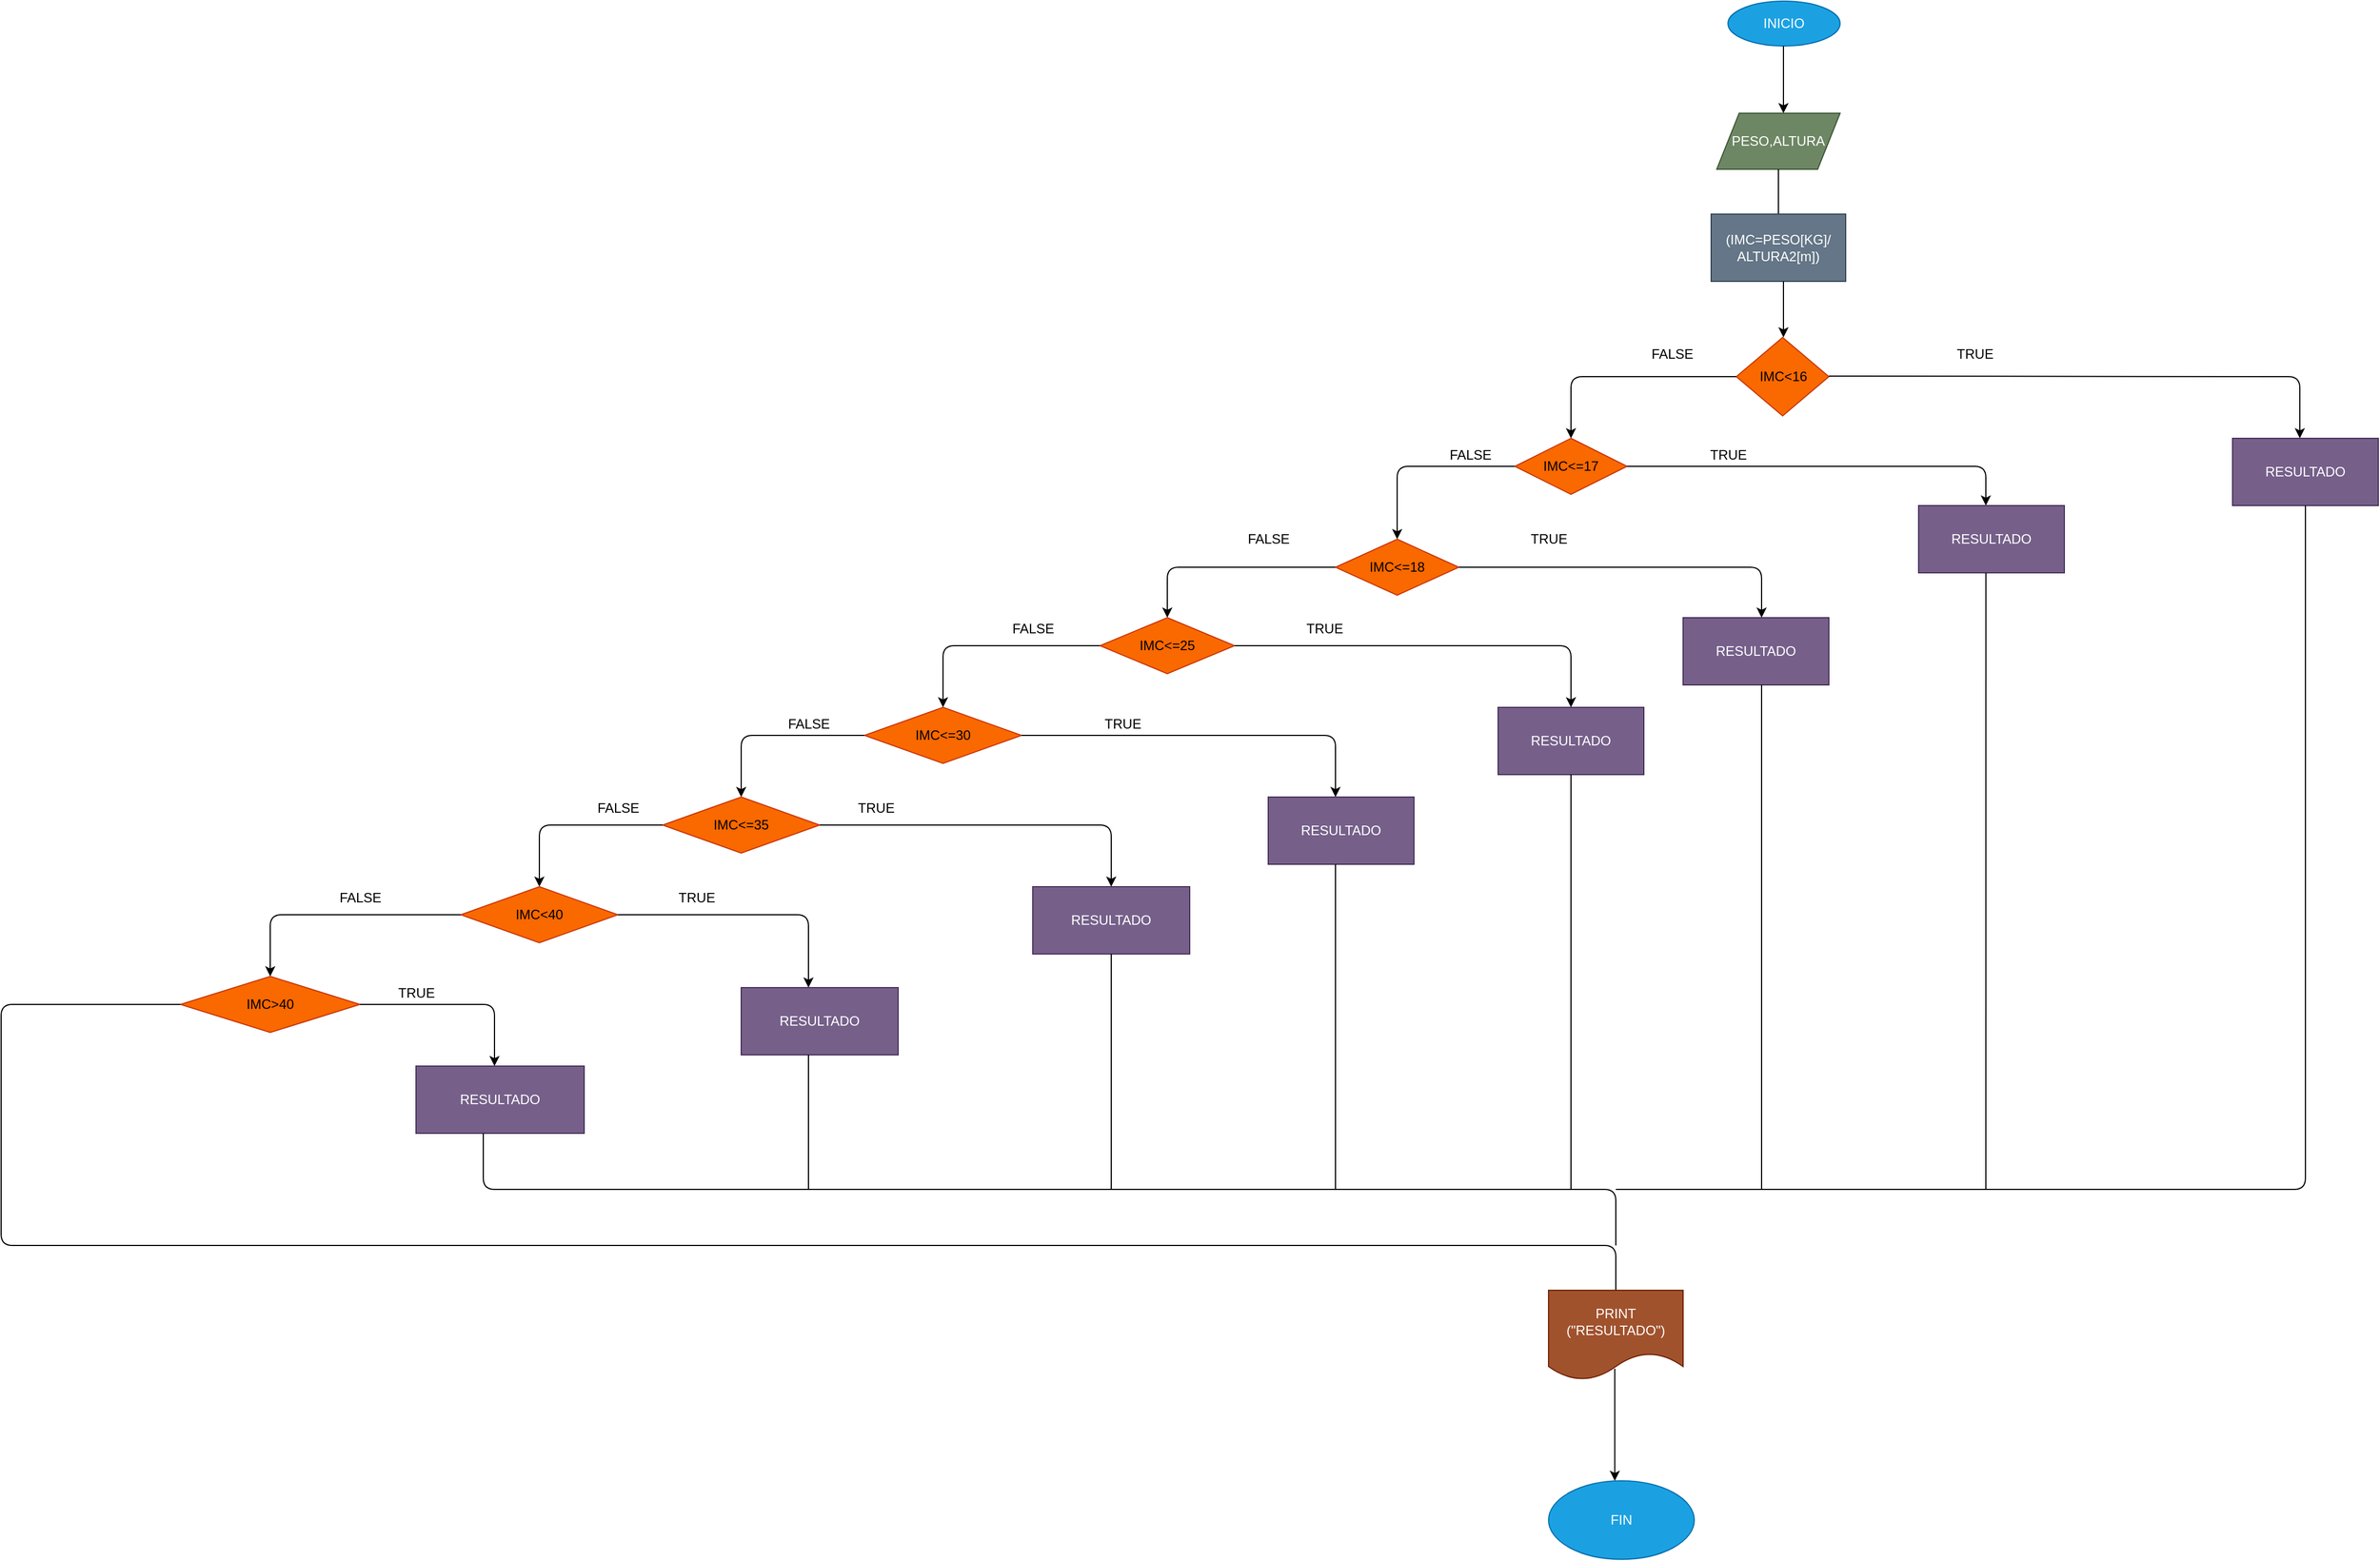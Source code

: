 <mxfile>
    <diagram id="MBwd5355Nco0bw9_y75v" name="Página-1">
        <mxGraphModel dx="3497" dy="722" grid="1" gridSize="10" guides="1" tooltips="1" connect="1" arrows="1" fold="1" page="1" pageScale="1" pageWidth="2339" pageHeight="3300" math="0" shadow="0">
            <root>
                <mxCell id="0"/>
                <mxCell id="1" parent="0"/>
                <mxCell id="2" value="INICIO" style="ellipse;whiteSpace=wrap;html=1;fillColor=#1ba1e2;fontColor=#ffffff;strokeColor=#006EAF;" vertex="1" parent="1">
                    <mxGeometry x="300" y="10" width="100" height="40" as="geometry"/>
                </mxCell>
                <mxCell id="3" value="" style="endArrow=classic;html=1;" edge="1" parent="1">
                    <mxGeometry width="50" height="50" relative="1" as="geometry">
                        <mxPoint x="349.5" y="50" as="sourcePoint"/>
                        <mxPoint x="349.5" y="110" as="targetPoint"/>
                    </mxGeometry>
                </mxCell>
                <mxCell id="4" value="PESO,ALTURA" style="shape=parallelogram;perimeter=parallelogramPerimeter;whiteSpace=wrap;html=1;fixedSize=1;fillColor=#6d8764;fontColor=#ffffff;strokeColor=#3A5431;" vertex="1" parent="1">
                    <mxGeometry x="290" y="110" width="110" height="50" as="geometry"/>
                </mxCell>
                <mxCell id="5" value="" style="endArrow=none;html=1;entryX=0.5;entryY=1;entryDx=0;entryDy=0;" edge="1" parent="1" target="4">
                    <mxGeometry width="50" height="50" relative="1" as="geometry">
                        <mxPoint x="345" y="200" as="sourcePoint"/>
                        <mxPoint x="350" y="180" as="targetPoint"/>
                    </mxGeometry>
                </mxCell>
                <mxCell id="6" value="(IMC=PESO[KG]/&lt;br&gt;ALTURA2[m])" style="rounded=0;whiteSpace=wrap;html=1;fillColor=#647687;fontColor=#ffffff;strokeColor=#314354;" vertex="1" parent="1">
                    <mxGeometry x="285" y="200" width="120" height="60" as="geometry"/>
                </mxCell>
                <mxCell id="7" value="" style="endArrow=classic;html=1;" edge="1" parent="1">
                    <mxGeometry width="50" height="50" relative="1" as="geometry">
                        <mxPoint x="349.5" y="260" as="sourcePoint"/>
                        <mxPoint x="349.5" y="310" as="targetPoint"/>
                    </mxGeometry>
                </mxCell>
                <mxCell id="8" value="IMC&amp;lt;16" style="rhombus;whiteSpace=wrap;html=1;fillColor=#fa6800;fontColor=#000000;strokeColor=#C73500;" vertex="1" parent="1">
                    <mxGeometry x="307.5" y="310" width="82.5" height="70" as="geometry"/>
                </mxCell>
                <mxCell id="9" value="" style="endArrow=classic;html=1;" edge="1" parent="1">
                    <mxGeometry width="50" height="50" relative="1" as="geometry">
                        <mxPoint x="390" y="344.5" as="sourcePoint"/>
                        <mxPoint x="810" y="400" as="targetPoint"/>
                        <Array as="points">
                            <mxPoint x="810" y="345"/>
                        </Array>
                    </mxGeometry>
                </mxCell>
                <mxCell id="10" value="" style="endArrow=classic;html=1;exitX=0;exitY=0.5;exitDx=0;exitDy=0;" edge="1" parent="1" source="8">
                    <mxGeometry width="50" height="50" relative="1" as="geometry">
                        <mxPoint x="140" y="360" as="sourcePoint"/>
                        <mxPoint x="160" y="400" as="targetPoint"/>
                        <Array as="points">
                            <mxPoint x="160" y="345"/>
                        </Array>
                    </mxGeometry>
                </mxCell>
                <mxCell id="11" value="IMC&amp;lt;=17" style="rhombus;whiteSpace=wrap;html=1;fillColor=#fa6800;fontColor=#000000;strokeColor=#C73500;" vertex="1" parent="1">
                    <mxGeometry x="110" y="400" width="100" height="50" as="geometry"/>
                </mxCell>
                <mxCell id="12" value="" style="endArrow=classic;html=1;exitX=0;exitY=0.5;exitDx=0;exitDy=0;entryX=0.5;entryY=0;entryDx=0;entryDy=0;" edge="1" parent="1" source="11" target="16">
                    <mxGeometry width="50" height="50" relative="1" as="geometry">
                        <mxPoint x="-50" y="390" as="sourcePoint"/>
                        <mxPoint y="490" as="targetPoint"/>
                        <Array as="points">
                            <mxPoint x="5" y="425"/>
                        </Array>
                    </mxGeometry>
                </mxCell>
                <mxCell id="13" value="" style="endArrow=classic;html=1;exitX=1;exitY=0.5;exitDx=0;exitDy=0;" edge="1" parent="1" source="11">
                    <mxGeometry width="50" height="50" relative="1" as="geometry">
                        <mxPoint x="210" y="430" as="sourcePoint"/>
                        <mxPoint x="530" y="460" as="targetPoint"/>
                        <Array as="points">
                            <mxPoint x="530" y="425"/>
                        </Array>
                    </mxGeometry>
                </mxCell>
                <mxCell id="14" value="RESULTADO" style="rounded=0;whiteSpace=wrap;html=1;fillColor=#76608a;fontColor=#ffffff;strokeColor=#432D57;" vertex="1" parent="1">
                    <mxGeometry x="750" y="400" width="130" height="60" as="geometry"/>
                </mxCell>
                <mxCell id="15" value="RESULTADO" style="rounded=0;whiteSpace=wrap;html=1;fillColor=#76608a;fontColor=#ffffff;strokeColor=#432D57;" vertex="1" parent="1">
                    <mxGeometry x="470" y="460" width="130" height="60" as="geometry"/>
                </mxCell>
                <mxCell id="16" value="IMC&amp;lt;=18" style="rhombus;whiteSpace=wrap;html=1;fillColor=#fa6800;fontColor=#000000;strokeColor=#C73500;" vertex="1" parent="1">
                    <mxGeometry x="-50" y="490" width="110" height="50" as="geometry"/>
                </mxCell>
                <mxCell id="17" value="" style="endArrow=classic;html=1;exitX=1;exitY=0.5;exitDx=0;exitDy=0;" edge="1" parent="1" source="16">
                    <mxGeometry width="50" height="50" relative="1" as="geometry">
                        <mxPoint x="70" y="520" as="sourcePoint"/>
                        <mxPoint x="330" y="560" as="targetPoint"/>
                        <Array as="points">
                            <mxPoint x="330" y="515"/>
                        </Array>
                    </mxGeometry>
                </mxCell>
                <mxCell id="18" value="" style="endArrow=classic;html=1;exitX=0;exitY=0.5;exitDx=0;exitDy=0;" edge="1" parent="1" source="16">
                    <mxGeometry width="50" height="50" relative="1" as="geometry">
                        <mxPoint x="-180" y="480" as="sourcePoint"/>
                        <mxPoint x="-200" y="560" as="targetPoint"/>
                        <Array as="points">
                            <mxPoint x="-200" y="515"/>
                        </Array>
                    </mxGeometry>
                </mxCell>
                <mxCell id="19" value="IMC&amp;lt;=25" style="rhombus;whiteSpace=wrap;html=1;fillColor=#fa6800;fontColor=#000000;strokeColor=#C73500;" vertex="1" parent="1">
                    <mxGeometry x="-260" y="560" width="120" height="50" as="geometry"/>
                </mxCell>
                <mxCell id="20" value="" style="endArrow=classic;html=1;exitX=1;exitY=0.5;exitDx=0;exitDy=0;" edge="1" parent="1" source="19">
                    <mxGeometry width="50" height="50" relative="1" as="geometry">
                        <mxPoint x="-130" y="580" as="sourcePoint"/>
                        <mxPoint x="160" y="640" as="targetPoint"/>
                        <Array as="points">
                            <mxPoint x="160" y="585"/>
                        </Array>
                    </mxGeometry>
                </mxCell>
                <mxCell id="21" value="" style="endArrow=classic;html=1;exitX=0;exitY=0.5;exitDx=0;exitDy=0;" edge="1" parent="1" source="19">
                    <mxGeometry width="50" height="50" relative="1" as="geometry">
                        <mxPoint x="-310" y="560" as="sourcePoint"/>
                        <mxPoint x="-400" y="640" as="targetPoint"/>
                        <Array as="points">
                            <mxPoint x="-400" y="585"/>
                        </Array>
                    </mxGeometry>
                </mxCell>
                <mxCell id="22" value="IMC&amp;lt;=30" style="rhombus;whiteSpace=wrap;html=1;fillColor=#fa6800;fontColor=#000000;strokeColor=#C73500;" vertex="1" parent="1">
                    <mxGeometry x="-470" y="640" width="140" height="50" as="geometry"/>
                </mxCell>
                <mxCell id="23" value="" style="endArrow=classic;html=1;exitX=0;exitY=0.5;exitDx=0;exitDy=0;" edge="1" parent="1" source="22">
                    <mxGeometry width="50" height="50" relative="1" as="geometry">
                        <mxPoint x="-540" y="680" as="sourcePoint"/>
                        <mxPoint x="-580" y="720" as="targetPoint"/>
                        <Array as="points">
                            <mxPoint x="-580" y="665"/>
                        </Array>
                    </mxGeometry>
                </mxCell>
                <mxCell id="24" value="" style="endArrow=classic;html=1;exitX=1;exitY=0.5;exitDx=0;exitDy=0;" edge="1" parent="1" source="22">
                    <mxGeometry width="50" height="50" relative="1" as="geometry">
                        <mxPoint x="-280" y="680" as="sourcePoint"/>
                        <mxPoint x="-50" y="720" as="targetPoint"/>
                        <Array as="points">
                            <mxPoint x="-50" y="665"/>
                        </Array>
                    </mxGeometry>
                </mxCell>
                <mxCell id="25" value="RESULTADO" style="rounded=0;whiteSpace=wrap;html=1;fillColor=#76608a;fontColor=#ffffff;strokeColor=#432D57;" vertex="1" parent="1">
                    <mxGeometry x="260" y="560" width="130" height="60" as="geometry"/>
                </mxCell>
                <mxCell id="26" value="RESULTADO" style="rounded=0;whiteSpace=wrap;html=1;fillColor=#76608a;fontColor=#ffffff;strokeColor=#432D57;" vertex="1" parent="1">
                    <mxGeometry x="95" y="640" width="130" height="60" as="geometry"/>
                </mxCell>
                <mxCell id="27" value="RESULTADO" style="rounded=0;whiteSpace=wrap;html=1;fillColor=#76608a;fontColor=#ffffff;strokeColor=#432D57;" vertex="1" parent="1">
                    <mxGeometry x="-110" y="720" width="130" height="60" as="geometry"/>
                </mxCell>
                <mxCell id="28" value="IMC&amp;lt;=35" style="rhombus;whiteSpace=wrap;html=1;fillColor=#fa6800;fontColor=#000000;strokeColor=#C73500;" vertex="1" parent="1">
                    <mxGeometry x="-650" y="720" width="140" height="50" as="geometry"/>
                </mxCell>
                <mxCell id="29" value="" style="endArrow=classic;html=1;exitX=0;exitY=0.5;exitDx=0;exitDy=0;" edge="1" parent="1" source="28">
                    <mxGeometry width="50" height="50" relative="1" as="geometry">
                        <mxPoint x="-800" y="760" as="sourcePoint"/>
                        <mxPoint x="-760" y="800" as="targetPoint"/>
                        <Array as="points">
                            <mxPoint x="-760" y="745"/>
                        </Array>
                    </mxGeometry>
                </mxCell>
                <mxCell id="30" value="" style="endArrow=classic;html=1;exitX=1;exitY=0.5;exitDx=0;exitDy=0;" edge="1" parent="1" source="28">
                    <mxGeometry width="50" height="50" relative="1" as="geometry">
                        <mxPoint x="-520" y="870" as="sourcePoint"/>
                        <mxPoint x="-250" y="800" as="targetPoint"/>
                        <Array as="points">
                            <mxPoint x="-250" y="745"/>
                        </Array>
                    </mxGeometry>
                </mxCell>
                <mxCell id="31" value="IMC&amp;lt;40" style="rhombus;whiteSpace=wrap;html=1;fillColor=#fa6800;fontColor=#000000;strokeColor=#C73500;" vertex="1" parent="1">
                    <mxGeometry x="-830" y="800" width="140" height="50" as="geometry"/>
                </mxCell>
                <mxCell id="32" value="" style="endArrow=classic;html=1;exitX=1;exitY=0.5;exitDx=0;exitDy=0;" edge="1" parent="1" source="31">
                    <mxGeometry width="50" height="50" relative="1" as="geometry">
                        <mxPoint x="-520" y="870" as="sourcePoint"/>
                        <mxPoint x="-520" y="890" as="targetPoint"/>
                        <Array as="points">
                            <mxPoint x="-520" y="825"/>
                        </Array>
                    </mxGeometry>
                </mxCell>
                <mxCell id="33" value="" style="endArrow=classic;html=1;exitX=0;exitY=0.5;exitDx=0;exitDy=0;" edge="1" parent="1" source="31">
                    <mxGeometry width="50" height="50" relative="1" as="geometry">
                        <mxPoint x="-1050" y="920" as="sourcePoint"/>
                        <mxPoint x="-1000" y="880" as="targetPoint"/>
                        <Array as="points">
                            <mxPoint x="-1000" y="825"/>
                        </Array>
                    </mxGeometry>
                </mxCell>
                <mxCell id="34" value="IMC&amp;gt;40" style="rhombus;whiteSpace=wrap;html=1;fillColor=#fa6800;fontColor=#000000;strokeColor=#C73500;" vertex="1" parent="1">
                    <mxGeometry x="-1080" y="880" width="160" height="50" as="geometry"/>
                </mxCell>
                <mxCell id="35" value="" style="endArrow=none;html=1;entryX=0;entryY=0.5;entryDx=0;entryDy=0;" edge="1" parent="1" target="34">
                    <mxGeometry width="50" height="50" relative="1" as="geometry">
                        <mxPoint x="200" y="1160" as="sourcePoint"/>
                        <mxPoint x="-1140" y="940" as="targetPoint"/>
                        <Array as="points">
                            <mxPoint x="200" y="1120"/>
                            <mxPoint x="-1240" y="1120"/>
                            <mxPoint x="-1240" y="905"/>
                        </Array>
                    </mxGeometry>
                </mxCell>
                <mxCell id="36" value="" style="endArrow=classic;html=1;exitX=1;exitY=0.5;exitDx=0;exitDy=0;" edge="1" parent="1" source="34">
                    <mxGeometry width="50" height="50" relative="1" as="geometry">
                        <mxPoint x="-970" y="1060" as="sourcePoint"/>
                        <mxPoint x="-800" y="960" as="targetPoint"/>
                        <Array as="points">
                            <mxPoint x="-800" y="905"/>
                        </Array>
                    </mxGeometry>
                </mxCell>
                <mxCell id="37" value="RESULTADO" style="rounded=0;whiteSpace=wrap;html=1;fillColor=#76608a;fontColor=#ffffff;strokeColor=#432D57;" vertex="1" parent="1">
                    <mxGeometry x="-320" y="800" width="140" height="60" as="geometry"/>
                </mxCell>
                <mxCell id="38" value="RESULTADO" style="rounded=0;whiteSpace=wrap;html=1;fillColor=#76608a;fontColor=#ffffff;strokeColor=#432D57;" vertex="1" parent="1">
                    <mxGeometry x="-580" y="890" width="140" height="60" as="geometry"/>
                </mxCell>
                <mxCell id="39" value="RESULTADO" style="rounded=0;whiteSpace=wrap;html=1;fillColor=#76608a;fontColor=#ffffff;strokeColor=#432D57;" vertex="1" parent="1">
                    <mxGeometry x="-870" y="960" width="150" height="60" as="geometry"/>
                </mxCell>
                <mxCell id="40" value="" style="endArrow=none;html=1;" edge="1" parent="1">
                    <mxGeometry width="50" height="50" relative="1" as="geometry">
                        <mxPoint x="-810" y="1020" as="sourcePoint"/>
                        <mxPoint x="200" y="1120" as="targetPoint"/>
                        <Array as="points">
                            <mxPoint x="-810" y="1070"/>
                            <mxPoint x="200" y="1070"/>
                        </Array>
                    </mxGeometry>
                </mxCell>
                <mxCell id="41" value="" style="endArrow=none;html=1;" edge="1" parent="1">
                    <mxGeometry width="50" height="50" relative="1" as="geometry">
                        <mxPoint x="-520" y="950" as="sourcePoint"/>
                        <mxPoint x="-520" y="1070" as="targetPoint"/>
                    </mxGeometry>
                </mxCell>
                <mxCell id="43" value="" style="endArrow=none;html=1;exitX=0.5;exitY=1;exitDx=0;exitDy=0;" edge="1" parent="1" source="37">
                    <mxGeometry width="50" height="50" relative="1" as="geometry">
                        <mxPoint x="-270" y="870" as="sourcePoint"/>
                        <mxPoint x="-250" y="1070" as="targetPoint"/>
                    </mxGeometry>
                </mxCell>
                <mxCell id="44" value="" style="endArrow=none;html=1;" edge="1" parent="1">
                    <mxGeometry width="50" height="50" relative="1" as="geometry">
                        <mxPoint x="-50" y="780" as="sourcePoint"/>
                        <mxPoint x="-50" y="1070" as="targetPoint"/>
                    </mxGeometry>
                </mxCell>
                <mxCell id="45" value="" style="endArrow=none;html=1;exitX=0.5;exitY=1;exitDx=0;exitDy=0;" edge="1" parent="1" source="26">
                    <mxGeometry width="50" height="50" relative="1" as="geometry">
                        <mxPoint x="155" y="700" as="sourcePoint"/>
                        <mxPoint x="160" y="1070" as="targetPoint"/>
                    </mxGeometry>
                </mxCell>
                <mxCell id="46" value="" style="endArrow=none;html=1;entryX=0.5;entryY=1;entryDx=0;entryDy=0;" edge="1" parent="1" target="14">
                    <mxGeometry width="50" height="50" relative="1" as="geometry">
                        <mxPoint x="200" y="1070" as="sourcePoint"/>
                        <mxPoint x="580" y="710" as="targetPoint"/>
                        <Array as="points">
                            <mxPoint x="815" y="1070"/>
                        </Array>
                    </mxGeometry>
                </mxCell>
                <mxCell id="48" value="" style="endArrow=none;html=1;entryX=0.462;entryY=1;entryDx=0;entryDy=0;entryPerimeter=0;" edge="1" parent="1" target="15">
                    <mxGeometry width="50" height="50" relative="1" as="geometry">
                        <mxPoint x="530" y="1070" as="sourcePoint"/>
                        <mxPoint x="530" y="530" as="targetPoint"/>
                    </mxGeometry>
                </mxCell>
                <mxCell id="52" value="" style="endArrow=none;html=1;" edge="1" parent="1">
                    <mxGeometry width="50" height="50" relative="1" as="geometry">
                        <mxPoint x="330" y="1070" as="sourcePoint"/>
                        <mxPoint x="330" y="620" as="targetPoint"/>
                    </mxGeometry>
                </mxCell>
                <mxCell id="53" value="PRINT&lt;br&gt;(&quot;RESULTADO&quot;)" style="shape=document;whiteSpace=wrap;html=1;boundedLbl=1;fillColor=#a0522d;fontColor=#ffffff;strokeColor=#6D1F00;" vertex="1" parent="1">
                    <mxGeometry x="140" y="1160" width="120" height="80" as="geometry"/>
                </mxCell>
                <mxCell id="54" value="" style="endArrow=classic;html=1;" edge="1" parent="1">
                    <mxGeometry width="50" height="50" relative="1" as="geometry">
                        <mxPoint x="199.09" y="1230" as="sourcePoint"/>
                        <mxPoint x="199.09" y="1330" as="targetPoint"/>
                    </mxGeometry>
                </mxCell>
                <mxCell id="55" value="FIN" style="ellipse;whiteSpace=wrap;html=1;fillColor=#1ba1e2;fontColor=#ffffff;strokeColor=#006EAF;" vertex="1" parent="1">
                    <mxGeometry x="140" y="1330" width="130" height="70" as="geometry"/>
                </mxCell>
                <mxCell id="56" value="FALSE" style="text;html=1;align=center;verticalAlign=middle;resizable=0;points=[];autosize=1;strokeColor=none;fillColor=none;" vertex="1" parent="1">
                    <mxGeometry x="220" y="310" width="60" height="30" as="geometry"/>
                </mxCell>
                <mxCell id="57" value="TRUE" style="text;html=1;align=center;verticalAlign=middle;resizable=0;points=[];autosize=1;strokeColor=none;fillColor=none;" vertex="1" parent="1">
                    <mxGeometry x="490" y="310" width="60" height="30" as="geometry"/>
                </mxCell>
                <mxCell id="58" value="FALSE" style="text;html=1;align=center;verticalAlign=middle;resizable=0;points=[];autosize=1;strokeColor=none;fillColor=none;" vertex="1" parent="1">
                    <mxGeometry x="40" y="400" width="60" height="30" as="geometry"/>
                </mxCell>
                <mxCell id="59" value="TRUE" style="text;html=1;align=center;verticalAlign=middle;resizable=0;points=[];autosize=1;strokeColor=none;fillColor=none;" vertex="1" parent="1">
                    <mxGeometry x="270" y="400" width="60" height="30" as="geometry"/>
                </mxCell>
                <mxCell id="62" value="FALSE" style="text;html=1;align=center;verticalAlign=middle;resizable=0;points=[];autosize=1;strokeColor=none;fillColor=none;" vertex="1" parent="1">
                    <mxGeometry x="-140" y="475" width="60" height="30" as="geometry"/>
                </mxCell>
                <mxCell id="63" value="TRUE" style="text;html=1;align=center;verticalAlign=middle;resizable=0;points=[];autosize=1;strokeColor=none;fillColor=none;" vertex="1" parent="1">
                    <mxGeometry x="110" y="475" width="60" height="30" as="geometry"/>
                </mxCell>
                <mxCell id="64" value="FALSE" style="text;html=1;align=center;verticalAlign=middle;resizable=0;points=[];autosize=1;strokeColor=none;fillColor=none;" vertex="1" parent="1">
                    <mxGeometry x="-350" y="555" width="60" height="30" as="geometry"/>
                </mxCell>
                <mxCell id="65" value="TRUE" style="text;html=1;align=center;verticalAlign=middle;resizable=0;points=[];autosize=1;strokeColor=none;fillColor=none;" vertex="1" parent="1">
                    <mxGeometry x="-90" y="555" width="60" height="30" as="geometry"/>
                </mxCell>
                <mxCell id="66" value="FALSE" style="text;html=1;align=center;verticalAlign=middle;resizable=0;points=[];autosize=1;strokeColor=none;fillColor=none;" vertex="1" parent="1">
                    <mxGeometry x="-550" y="640" width="60" height="30" as="geometry"/>
                </mxCell>
                <mxCell id="67" value="TRUE" style="text;html=1;align=center;verticalAlign=middle;resizable=0;points=[];autosize=1;strokeColor=none;fillColor=none;" vertex="1" parent="1">
                    <mxGeometry x="-270" y="640" width="60" height="30" as="geometry"/>
                </mxCell>
                <mxCell id="68" value="FALSE" style="text;html=1;align=center;verticalAlign=middle;resizable=0;points=[];autosize=1;strokeColor=none;fillColor=none;" vertex="1" parent="1">
                    <mxGeometry x="-720" y="715" width="60" height="30" as="geometry"/>
                </mxCell>
                <mxCell id="69" value="TRUE" style="text;html=1;align=center;verticalAlign=middle;resizable=0;points=[];autosize=1;strokeColor=none;fillColor=none;" vertex="1" parent="1">
                    <mxGeometry x="-490" y="715" width="60" height="30" as="geometry"/>
                </mxCell>
                <mxCell id="70" value="FALSE" style="text;html=1;align=center;verticalAlign=middle;resizable=0;points=[];autosize=1;strokeColor=none;fillColor=none;" vertex="1" parent="1">
                    <mxGeometry x="-950" y="795" width="60" height="30" as="geometry"/>
                </mxCell>
                <mxCell id="71" value="TRUE" style="text;html=1;align=center;verticalAlign=middle;resizable=0;points=[];autosize=1;strokeColor=none;fillColor=none;" vertex="1" parent="1">
                    <mxGeometry x="-650" y="795" width="60" height="30" as="geometry"/>
                </mxCell>
                <mxCell id="72" value="TRUE" style="text;html=1;align=center;verticalAlign=middle;resizable=0;points=[];autosize=1;strokeColor=none;fillColor=none;" vertex="1" parent="1">
                    <mxGeometry x="-900" y="880" width="60" height="30" as="geometry"/>
                </mxCell>
            </root>
        </mxGraphModel>
    </diagram>
</mxfile>